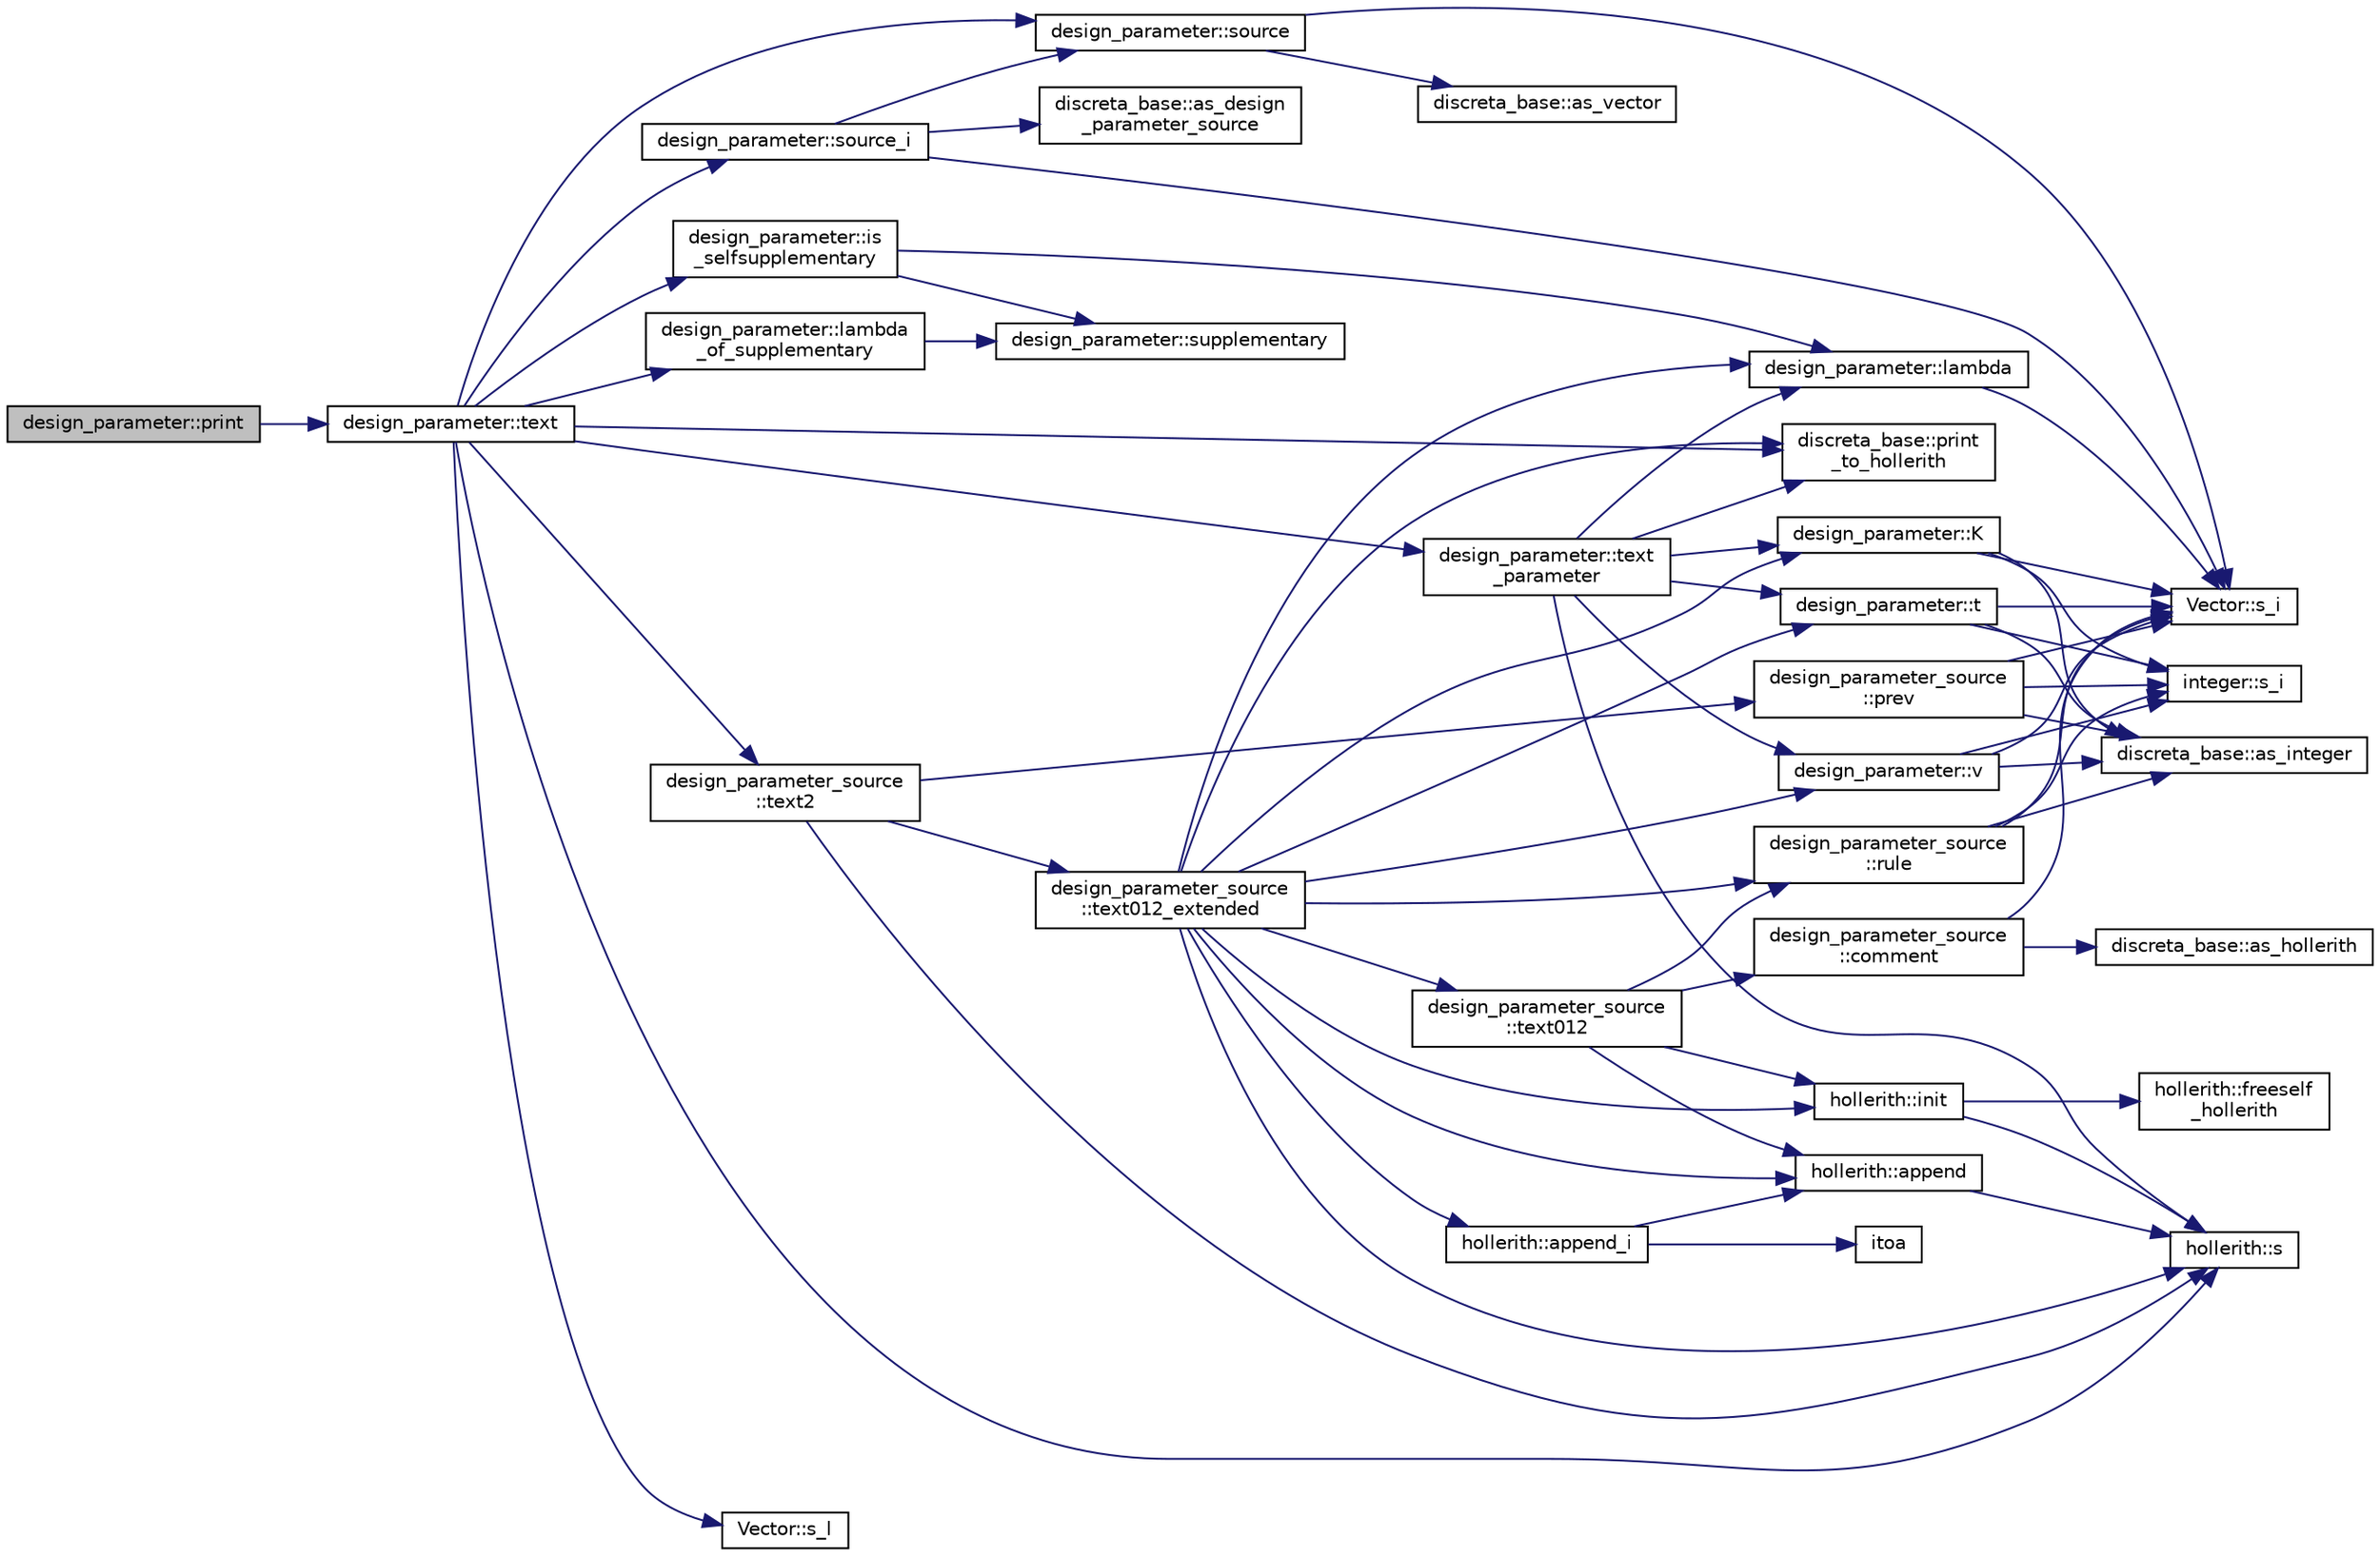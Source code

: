 digraph "design_parameter::print"
{
  edge [fontname="Helvetica",fontsize="10",labelfontname="Helvetica",labelfontsize="10"];
  node [fontname="Helvetica",fontsize="10",shape=record];
  rankdir="LR";
  Node1367 [label="design_parameter::print",height=0.2,width=0.4,color="black", fillcolor="grey75", style="filled", fontcolor="black"];
  Node1367 -> Node1368 [color="midnightblue",fontsize="10",style="solid",fontname="Helvetica"];
  Node1368 [label="design_parameter::text",height=0.2,width=0.4,color="black", fillcolor="white", style="filled",URL="$da/d94/classdesign__parameter.html#a200510dc60483800cc6985b77d4ee50c"];
  Node1368 -> Node1369 [color="midnightblue",fontsize="10",style="solid",fontname="Helvetica"];
  Node1369 [label="design_parameter::text\l_parameter",height=0.2,width=0.4,color="black", fillcolor="white", style="filled",URL="$da/d94/classdesign__parameter.html#a04f64f7acdaa60b07d19b4592b14c109"];
  Node1369 -> Node1370 [color="midnightblue",fontsize="10",style="solid",fontname="Helvetica"];
  Node1370 [label="design_parameter::t",height=0.2,width=0.4,color="black", fillcolor="white", style="filled",URL="$da/d94/classdesign__parameter.html#acf428913d279e62bcadc66b34303ece2"];
  Node1370 -> Node1371 [color="midnightblue",fontsize="10",style="solid",fontname="Helvetica"];
  Node1371 [label="Vector::s_i",height=0.2,width=0.4,color="black", fillcolor="white", style="filled",URL="$d5/db2/class_vector.html#a1c4fe1752523df8119f70dd550244871"];
  Node1370 -> Node1372 [color="midnightblue",fontsize="10",style="solid",fontname="Helvetica"];
  Node1372 [label="discreta_base::as_integer",height=0.2,width=0.4,color="black", fillcolor="white", style="filled",URL="$d7/d71/classdiscreta__base.html#a00d7691eaf874fd283d942692fe8dd26"];
  Node1370 -> Node1373 [color="midnightblue",fontsize="10",style="solid",fontname="Helvetica"];
  Node1373 [label="integer::s_i",height=0.2,width=0.4,color="black", fillcolor="white", style="filled",URL="$d0/de5/classinteger.html#adf28e9f94d4c844adaa950deeb80b904"];
  Node1369 -> Node1374 [color="midnightblue",fontsize="10",style="solid",fontname="Helvetica"];
  Node1374 [label="design_parameter::v",height=0.2,width=0.4,color="black", fillcolor="white", style="filled",URL="$da/d94/classdesign__parameter.html#a4fb1a94211c5a14072a459038b87a3ed"];
  Node1374 -> Node1371 [color="midnightblue",fontsize="10",style="solid",fontname="Helvetica"];
  Node1374 -> Node1372 [color="midnightblue",fontsize="10",style="solid",fontname="Helvetica"];
  Node1374 -> Node1373 [color="midnightblue",fontsize="10",style="solid",fontname="Helvetica"];
  Node1369 -> Node1375 [color="midnightblue",fontsize="10",style="solid",fontname="Helvetica"];
  Node1375 [label="design_parameter::K",height=0.2,width=0.4,color="black", fillcolor="white", style="filled",URL="$da/d94/classdesign__parameter.html#a0960cd8a9ce482e57708344085b8d5ee"];
  Node1375 -> Node1371 [color="midnightblue",fontsize="10",style="solid",fontname="Helvetica"];
  Node1375 -> Node1372 [color="midnightblue",fontsize="10",style="solid",fontname="Helvetica"];
  Node1375 -> Node1373 [color="midnightblue",fontsize="10",style="solid",fontname="Helvetica"];
  Node1369 -> Node1376 [color="midnightblue",fontsize="10",style="solid",fontname="Helvetica"];
  Node1376 [label="design_parameter::lambda",height=0.2,width=0.4,color="black", fillcolor="white", style="filled",URL="$da/d94/classdesign__parameter.html#a53f496a4ef883ba3c06b500e48b238f5"];
  Node1376 -> Node1371 [color="midnightblue",fontsize="10",style="solid",fontname="Helvetica"];
  Node1369 -> Node1377 [color="midnightblue",fontsize="10",style="solid",fontname="Helvetica"];
  Node1377 [label="discreta_base::print\l_to_hollerith",height=0.2,width=0.4,color="black", fillcolor="white", style="filled",URL="$d7/d71/classdiscreta__base.html#aa0c0ba64fdeef1b76df143048bca47ea"];
  Node1369 -> Node1378 [color="midnightblue",fontsize="10",style="solid",fontname="Helvetica"];
  Node1378 [label="hollerith::s",height=0.2,width=0.4,color="black", fillcolor="white", style="filled",URL="$d8/d99/classhollerith.html#af61fce2d06f211b25fe3838e4dfee77a"];
  Node1368 -> Node1378 [color="midnightblue",fontsize="10",style="solid",fontname="Helvetica"];
  Node1368 -> Node1379 [color="midnightblue",fontsize="10",style="solid",fontname="Helvetica"];
  Node1379 [label="design_parameter::is\l_selfsupplementary",height=0.2,width=0.4,color="black", fillcolor="white", style="filled",URL="$da/d94/classdesign__parameter.html#ac0ad1bf4fb71b9eab055d18503c4a7ce"];
  Node1379 -> Node1380 [color="midnightblue",fontsize="10",style="solid",fontname="Helvetica"];
  Node1380 [label="design_parameter::supplementary",height=0.2,width=0.4,color="black", fillcolor="white", style="filled",URL="$da/d94/classdesign__parameter.html#a92bc4ea249ac3cdedbf77566410acd5a"];
  Node1379 -> Node1376 [color="midnightblue",fontsize="10",style="solid",fontname="Helvetica"];
  Node1368 -> Node1381 [color="midnightblue",fontsize="10",style="solid",fontname="Helvetica"];
  Node1381 [label="design_parameter::lambda\l_of_supplementary",height=0.2,width=0.4,color="black", fillcolor="white", style="filled",URL="$da/d94/classdesign__parameter.html#a377c987a2c470225466fd32a3e920f0a"];
  Node1381 -> Node1380 [color="midnightblue",fontsize="10",style="solid",fontname="Helvetica"];
  Node1368 -> Node1377 [color="midnightblue",fontsize="10",style="solid",fontname="Helvetica"];
  Node1368 -> Node1382 [color="midnightblue",fontsize="10",style="solid",fontname="Helvetica"];
  Node1382 [label="design_parameter::source",height=0.2,width=0.4,color="black", fillcolor="white", style="filled",URL="$da/d94/classdesign__parameter.html#a7285d5775f7a1b5ee30d82fb3148c7f6"];
  Node1382 -> Node1371 [color="midnightblue",fontsize="10",style="solid",fontname="Helvetica"];
  Node1382 -> Node1383 [color="midnightblue",fontsize="10",style="solid",fontname="Helvetica"];
  Node1383 [label="discreta_base::as_vector",height=0.2,width=0.4,color="black", fillcolor="white", style="filled",URL="$d7/d71/classdiscreta__base.html#a7bdd6cae39c380b128ee9e17e42cf020"];
  Node1368 -> Node1384 [color="midnightblue",fontsize="10",style="solid",fontname="Helvetica"];
  Node1384 [label="Vector::s_l",height=0.2,width=0.4,color="black", fillcolor="white", style="filled",URL="$d5/db2/class_vector.html#ad2dc082288f858d22a528832289e0704"];
  Node1368 -> Node1385 [color="midnightblue",fontsize="10",style="solid",fontname="Helvetica"];
  Node1385 [label="design_parameter::source_i",height=0.2,width=0.4,color="black", fillcolor="white", style="filled",URL="$da/d94/classdesign__parameter.html#a2e2a51d68253f1d5e6ce76840f527517"];
  Node1385 -> Node1382 [color="midnightblue",fontsize="10",style="solid",fontname="Helvetica"];
  Node1385 -> Node1371 [color="midnightblue",fontsize="10",style="solid",fontname="Helvetica"];
  Node1385 -> Node1386 [color="midnightblue",fontsize="10",style="solid",fontname="Helvetica"];
  Node1386 [label="discreta_base::as_design\l_parameter_source",height=0.2,width=0.4,color="black", fillcolor="white", style="filled",URL="$d7/d71/classdiscreta__base.html#a59cbf837c6582ded5bc586265d13d81a"];
  Node1368 -> Node1387 [color="midnightblue",fontsize="10",style="solid",fontname="Helvetica"];
  Node1387 [label="design_parameter_source\l::text2",height=0.2,width=0.4,color="black", fillcolor="white", style="filled",URL="$df/d4b/classdesign__parameter__source.html#a729d62efa57d73e420470d47902c4bf2"];
  Node1387 -> Node1388 [color="midnightblue",fontsize="10",style="solid",fontname="Helvetica"];
  Node1388 [label="design_parameter_source\l::text012_extended",height=0.2,width=0.4,color="black", fillcolor="white", style="filled",URL="$df/d4b/classdesign__parameter__source.html#afa19c645725011722b75da5dee8b0945"];
  Node1388 -> Node1389 [color="midnightblue",fontsize="10",style="solid",fontname="Helvetica"];
  Node1389 [label="design_parameter_source\l::text012",height=0.2,width=0.4,color="black", fillcolor="white", style="filled",URL="$df/d4b/classdesign__parameter__source.html#afa2c39e6ed9f674b1c21c39f9a6a392a"];
  Node1389 -> Node1390 [color="midnightblue",fontsize="10",style="solid",fontname="Helvetica"];
  Node1390 [label="hollerith::init",height=0.2,width=0.4,color="black", fillcolor="white", style="filled",URL="$d8/d99/classhollerith.html#af51ae7b943056db367f3c205a5a1cc4b"];
  Node1390 -> Node1391 [color="midnightblue",fontsize="10",style="solid",fontname="Helvetica"];
  Node1391 [label="hollerith::freeself\l_hollerith",height=0.2,width=0.4,color="black", fillcolor="white", style="filled",URL="$d8/d99/classhollerith.html#a240d1b30780c9e09323d0b3ad5e2d1f7"];
  Node1390 -> Node1378 [color="midnightblue",fontsize="10",style="solid",fontname="Helvetica"];
  Node1389 -> Node1392 [color="midnightblue",fontsize="10",style="solid",fontname="Helvetica"];
  Node1392 [label="design_parameter_source\l::comment",height=0.2,width=0.4,color="black", fillcolor="white", style="filled",URL="$df/d4b/classdesign__parameter__source.html#ae34592d2aebfff0766c1605cd4a896ba"];
  Node1392 -> Node1371 [color="midnightblue",fontsize="10",style="solid",fontname="Helvetica"];
  Node1392 -> Node1393 [color="midnightblue",fontsize="10",style="solid",fontname="Helvetica"];
  Node1393 [label="discreta_base::as_hollerith",height=0.2,width=0.4,color="black", fillcolor="white", style="filled",URL="$d7/d71/classdiscreta__base.html#a3e66f82711f314710107e2f29e589690"];
  Node1389 -> Node1394 [color="midnightblue",fontsize="10",style="solid",fontname="Helvetica"];
  Node1394 [label="hollerith::append",height=0.2,width=0.4,color="black", fillcolor="white", style="filled",URL="$d8/d99/classhollerith.html#a778dd63885a4e3a4e2fb829165c32632"];
  Node1394 -> Node1378 [color="midnightblue",fontsize="10",style="solid",fontname="Helvetica"];
  Node1389 -> Node1395 [color="midnightblue",fontsize="10",style="solid",fontname="Helvetica"];
  Node1395 [label="design_parameter_source\l::rule",height=0.2,width=0.4,color="black", fillcolor="white", style="filled",URL="$df/d4b/classdesign__parameter__source.html#a8e9f2810222797d8cad1fc682bc447a3"];
  Node1395 -> Node1371 [color="midnightblue",fontsize="10",style="solid",fontname="Helvetica"];
  Node1395 -> Node1372 [color="midnightblue",fontsize="10",style="solid",fontname="Helvetica"];
  Node1395 -> Node1373 [color="midnightblue",fontsize="10",style="solid",fontname="Helvetica"];
  Node1388 -> Node1395 [color="midnightblue",fontsize="10",style="solid",fontname="Helvetica"];
  Node1388 -> Node1390 [color="midnightblue",fontsize="10",style="solid",fontname="Helvetica"];
  Node1388 -> Node1396 [color="midnightblue",fontsize="10",style="solid",fontname="Helvetica"];
  Node1396 [label="hollerith::append_i",height=0.2,width=0.4,color="black", fillcolor="white", style="filled",URL="$d8/d99/classhollerith.html#a5df988b4cf3eb66b5645115abeab5782"];
  Node1396 -> Node1397 [color="midnightblue",fontsize="10",style="solid",fontname="Helvetica"];
  Node1397 [label="itoa",height=0.2,width=0.4,color="black", fillcolor="white", style="filled",URL="$d5/db4/io__and__os_8h.html#acca9a4a13b42b2dddb7eff18775baa11"];
  Node1396 -> Node1394 [color="midnightblue",fontsize="10",style="solid",fontname="Helvetica"];
  Node1388 -> Node1370 [color="midnightblue",fontsize="10",style="solid",fontname="Helvetica"];
  Node1388 -> Node1394 [color="midnightblue",fontsize="10",style="solid",fontname="Helvetica"];
  Node1388 -> Node1374 [color="midnightblue",fontsize="10",style="solid",fontname="Helvetica"];
  Node1388 -> Node1375 [color="midnightblue",fontsize="10",style="solid",fontname="Helvetica"];
  Node1388 -> Node1376 [color="midnightblue",fontsize="10",style="solid",fontname="Helvetica"];
  Node1388 -> Node1377 [color="midnightblue",fontsize="10",style="solid",fontname="Helvetica"];
  Node1388 -> Node1378 [color="midnightblue",fontsize="10",style="solid",fontname="Helvetica"];
  Node1387 -> Node1378 [color="midnightblue",fontsize="10",style="solid",fontname="Helvetica"];
  Node1387 -> Node1398 [color="midnightblue",fontsize="10",style="solid",fontname="Helvetica"];
  Node1398 [label="design_parameter_source\l::prev",height=0.2,width=0.4,color="black", fillcolor="white", style="filled",URL="$df/d4b/classdesign__parameter__source.html#a886ad5916d9f3689afd6bda66a22cf7d"];
  Node1398 -> Node1371 [color="midnightblue",fontsize="10",style="solid",fontname="Helvetica"];
  Node1398 -> Node1372 [color="midnightblue",fontsize="10",style="solid",fontname="Helvetica"];
  Node1398 -> Node1373 [color="midnightblue",fontsize="10",style="solid",fontname="Helvetica"];
}
